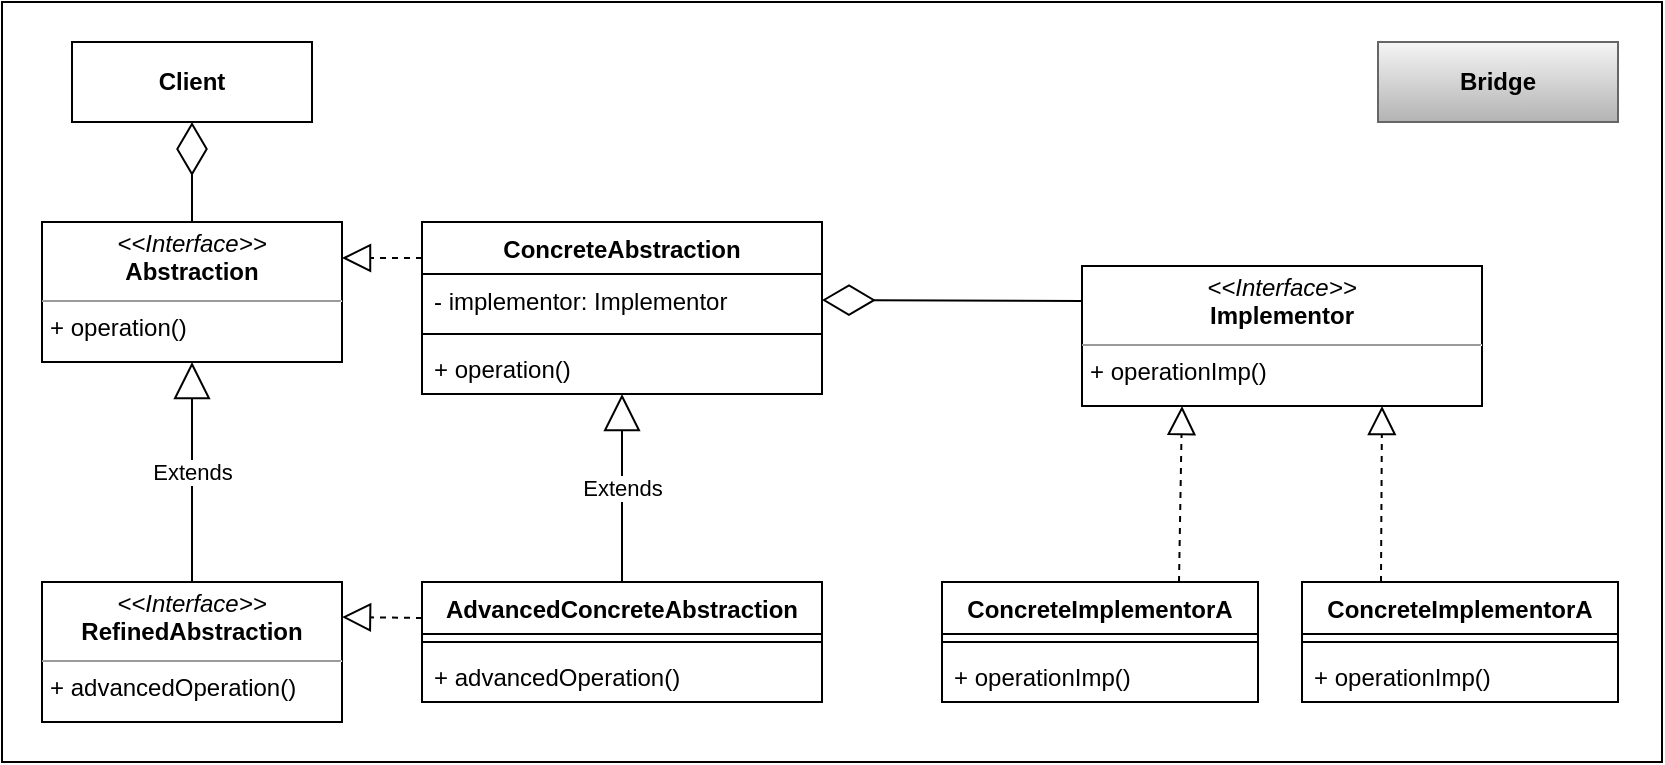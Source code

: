 <mxfile version="13.10.0" type="device"><diagram id="2FXh9ny4t444UZ994ZfJ" name="Page-1"><mxGraphModel dx="1187" dy="732" grid="1" gridSize="10" guides="1" tooltips="1" connect="1" arrows="1" fold="1" page="1" pageScale="1" pageWidth="827" pageHeight="1169" math="0" shadow="0"><root><mxCell id="0"/><mxCell id="1" parent="0"/><mxCell id="p-HigGolbHCfkIP9jMIT-6" value="" style="rounded=0;whiteSpace=wrap;html=1;" vertex="1" parent="1"><mxGeometry x="70" y="90" width="830" height="380" as="geometry"/></mxCell><mxCell id="4IHpVcgJ2WoFDpqDdLAz-3" value="&lt;p style=&quot;margin: 0px ; margin-top: 4px ; text-align: center&quot;&gt;&lt;i&gt;&amp;lt;&amp;lt;Interface&amp;gt;&amp;gt;&lt;/i&gt;&lt;br&gt;&lt;b&gt;Abstraction&lt;/b&gt;&lt;/p&gt;&lt;hr size=&quot;1&quot;&gt;&lt;p style=&quot;margin: 0px ; margin-left: 4px&quot;&gt;&lt;/p&gt;&lt;p style=&quot;margin: 0px ; margin-left: 4px&quot;&gt;+ operation()&lt;/p&gt;" style="verticalAlign=top;align=left;overflow=fill;fontSize=12;fontFamily=Helvetica;html=1;" parent="1" vertex="1"><mxGeometry x="90" y="200" width="150" height="70" as="geometry"/></mxCell><mxCell id="4IHpVcgJ2WoFDpqDdLAz-4" value="&lt;p style=&quot;margin: 0px ; margin-top: 4px ; text-align: center&quot;&gt;&lt;i&gt;&amp;lt;&amp;lt;Interface&amp;gt;&amp;gt;&lt;/i&gt;&lt;br&gt;&lt;b&gt;RefinedAbstraction&lt;/b&gt;&lt;/p&gt;&lt;hr size=&quot;1&quot;&gt;&lt;p style=&quot;margin: 0px ; margin-left: 4px&quot;&gt;&lt;/p&gt;&lt;p style=&quot;margin: 0px ; margin-left: 4px&quot;&gt;+ advancedOperation()&lt;/p&gt;" style="verticalAlign=top;align=left;overflow=fill;fontSize=12;fontFamily=Helvetica;html=1;" parent="1" vertex="1"><mxGeometry x="90" y="380" width="150" height="70" as="geometry"/></mxCell><mxCell id="4IHpVcgJ2WoFDpqDdLAz-5" value="Extends" style="endArrow=block;endSize=16;endFill=0;html=1;entryX=0.5;entryY=1;entryDx=0;entryDy=0;exitX=0.5;exitY=0;exitDx=0;exitDy=0;" parent="1" source="4IHpVcgJ2WoFDpqDdLAz-4" target="4IHpVcgJ2WoFDpqDdLAz-3" edge="1"><mxGeometry width="160" relative="1" as="geometry"><mxPoint x="240" y="520" as="sourcePoint"/><mxPoint x="400" y="520" as="targetPoint"/></mxGeometry></mxCell><mxCell id="4IHpVcgJ2WoFDpqDdLAz-6" value="ConcreteAbstraction" style="swimlane;fontStyle=1;align=center;verticalAlign=top;childLayout=stackLayout;horizontal=1;startSize=26;horizontalStack=0;resizeParent=1;resizeParentMax=0;resizeLast=0;collapsible=1;marginBottom=0;" parent="1" vertex="1"><mxGeometry x="280" y="200" width="200" height="86" as="geometry"/></mxCell><mxCell id="4IHpVcgJ2WoFDpqDdLAz-7" value="- implementor: Implementor" style="text;strokeColor=none;fillColor=none;align=left;verticalAlign=top;spacingLeft=4;spacingRight=4;overflow=hidden;rotatable=0;points=[[0,0.5],[1,0.5]];portConstraint=eastwest;" parent="4IHpVcgJ2WoFDpqDdLAz-6" vertex="1"><mxGeometry y="26" width="200" height="26" as="geometry"/></mxCell><mxCell id="4IHpVcgJ2WoFDpqDdLAz-8" value="" style="line;strokeWidth=1;fillColor=none;align=left;verticalAlign=middle;spacingTop=-1;spacingLeft=3;spacingRight=3;rotatable=0;labelPosition=right;points=[];portConstraint=eastwest;" parent="4IHpVcgJ2WoFDpqDdLAz-6" vertex="1"><mxGeometry y="52" width="200" height="8" as="geometry"/></mxCell><mxCell id="4IHpVcgJ2WoFDpqDdLAz-31" value="+ operation()" style="text;strokeColor=none;fillColor=none;align=left;verticalAlign=top;spacingLeft=4;spacingRight=4;overflow=hidden;rotatable=0;points=[[0,0.5],[1,0.5]];portConstraint=eastwest;" parent="4IHpVcgJ2WoFDpqDdLAz-6" vertex="1"><mxGeometry y="60" width="200" height="26" as="geometry"/></mxCell><mxCell id="4IHpVcgJ2WoFDpqDdLAz-14" value="" style="endArrow=block;dashed=1;endFill=0;endSize=12;html=1;" parent="1" edge="1"><mxGeometry width="160" relative="1" as="geometry"><mxPoint x="280" y="218" as="sourcePoint"/><mxPoint x="240" y="218" as="targetPoint"/></mxGeometry></mxCell><mxCell id="4IHpVcgJ2WoFDpqDdLAz-15" value="AdvancedConcreteAbstraction" style="swimlane;fontStyle=1;align=center;verticalAlign=top;childLayout=stackLayout;horizontal=1;startSize=26;horizontalStack=0;resizeParent=1;resizeParentMax=0;resizeLast=0;collapsible=1;marginBottom=0;" parent="1" vertex="1"><mxGeometry x="280" y="380" width="200" height="60" as="geometry"/></mxCell><mxCell id="4IHpVcgJ2WoFDpqDdLAz-17" value="" style="line;strokeWidth=1;fillColor=none;align=left;verticalAlign=middle;spacingTop=-1;spacingLeft=3;spacingRight=3;rotatable=0;labelPosition=right;points=[];portConstraint=eastwest;" parent="4IHpVcgJ2WoFDpqDdLAz-15" vertex="1"><mxGeometry y="26" width="200" height="8" as="geometry"/></mxCell><mxCell id="4IHpVcgJ2WoFDpqDdLAz-18" value="+ advancedOperation()" style="text;strokeColor=none;fillColor=none;align=left;verticalAlign=top;spacingLeft=4;spacingRight=4;overflow=hidden;rotatable=0;points=[[0,0.5],[1,0.5]];portConstraint=eastwest;" parent="4IHpVcgJ2WoFDpqDdLAz-15" vertex="1"><mxGeometry y="34" width="200" height="26" as="geometry"/></mxCell><mxCell id="4IHpVcgJ2WoFDpqDdLAz-19" value="" style="endArrow=block;dashed=1;endFill=0;endSize=12;html=1;entryX=1;entryY=0.25;entryDx=0;entryDy=0;" parent="1" target="4IHpVcgJ2WoFDpqDdLAz-4" edge="1"><mxGeometry width="160" relative="1" as="geometry"><mxPoint x="280" y="398" as="sourcePoint"/><mxPoint x="400" y="500" as="targetPoint"/></mxGeometry></mxCell><mxCell id="4IHpVcgJ2WoFDpqDdLAz-20" value="Extends" style="endArrow=block;endSize=16;endFill=0;html=1;entryX=0.5;entryY=1;entryDx=0;entryDy=0;entryPerimeter=0;exitX=0.5;exitY=0;exitDx=0;exitDy=0;" parent="1" source="4IHpVcgJ2WoFDpqDdLAz-15" target="4IHpVcgJ2WoFDpqDdLAz-31" edge="1"><mxGeometry width="160" relative="1" as="geometry"><mxPoint x="330" y="580" as="sourcePoint"/><mxPoint x="380" y="312" as="targetPoint"/></mxGeometry></mxCell><mxCell id="4IHpVcgJ2WoFDpqDdLAz-21" value="" style="endArrow=diamondThin;endFill=0;endSize=24;html=1;exitX=0.5;exitY=0;exitDx=0;exitDy=0;entryX=0.5;entryY=1;entryDx=0;entryDy=0;" parent="1" source="4IHpVcgJ2WoFDpqDdLAz-3" target="p-HigGolbHCfkIP9jMIT-2" edge="1"><mxGeometry width="160" relative="1" as="geometry"><mxPoint x="420" y="70" as="sourcePoint"/><mxPoint x="165" y="120" as="targetPoint"/></mxGeometry></mxCell><mxCell id="4IHpVcgJ2WoFDpqDdLAz-22" value="&lt;p style=&quot;margin: 0px ; margin-top: 4px ; text-align: center&quot;&gt;&lt;i&gt;&amp;lt;&amp;lt;Interface&amp;gt;&amp;gt;&lt;/i&gt;&lt;br&gt;&lt;b&gt;Implementor&lt;/b&gt;&lt;/p&gt;&lt;hr size=&quot;1&quot;&gt;&lt;p style=&quot;margin: 0px ; margin-left: 4px&quot;&gt;+ operationImp()&lt;/p&gt;" style="verticalAlign=top;align=left;overflow=fill;fontSize=12;fontFamily=Helvetica;html=1;" parent="1" vertex="1"><mxGeometry x="610" y="222" width="200" height="70" as="geometry"/></mxCell><mxCell id="4IHpVcgJ2WoFDpqDdLAz-23" value="" style="endArrow=diamondThin;endFill=0;endSize=24;html=1;entryX=1;entryY=0.5;entryDx=0;entryDy=0;exitX=0;exitY=0.25;exitDx=0;exitDy=0;" parent="1" source="4IHpVcgJ2WoFDpqDdLAz-22" target="4IHpVcgJ2WoFDpqDdLAz-7" edge="1"><mxGeometry width="160" relative="1" as="geometry"><mxPoint x="680" y="239" as="sourcePoint"/><mxPoint x="710" y="110" as="targetPoint"/></mxGeometry></mxCell><mxCell id="4IHpVcgJ2WoFDpqDdLAz-24" value="ConcreteImplementorA" style="swimlane;fontStyle=1;align=center;verticalAlign=top;childLayout=stackLayout;horizontal=1;startSize=26;horizontalStack=0;resizeParent=1;resizeParentMax=0;resizeLast=0;collapsible=1;marginBottom=0;" parent="1" vertex="1"><mxGeometry x="540" y="380" width="158" height="60" as="geometry"/></mxCell><mxCell id="4IHpVcgJ2WoFDpqDdLAz-26" value="" style="line;strokeWidth=1;fillColor=none;align=left;verticalAlign=middle;spacingTop=-1;spacingLeft=3;spacingRight=3;rotatable=0;labelPosition=right;points=[];portConstraint=eastwest;" parent="4IHpVcgJ2WoFDpqDdLAz-24" vertex="1"><mxGeometry y="26" width="158" height="8" as="geometry"/></mxCell><mxCell id="4IHpVcgJ2WoFDpqDdLAz-28" value="+ operationImp()" style="text;strokeColor=none;fillColor=none;align=left;verticalAlign=top;spacingLeft=4;spacingRight=4;overflow=hidden;rotatable=0;points=[[0,0.5],[1,0.5]];portConstraint=eastwest;" parent="4IHpVcgJ2WoFDpqDdLAz-24" vertex="1"><mxGeometry y="34" width="158" height="26" as="geometry"/></mxCell><mxCell id="4IHpVcgJ2WoFDpqDdLAz-52" value="" style="endArrow=block;dashed=1;endFill=0;endSize=12;html=1;entryX=0.25;entryY=1;entryDx=0;entryDy=0;exitX=0.75;exitY=0;exitDx=0;exitDy=0;" parent="1" source="4IHpVcgJ2WoFDpqDdLAz-24" target="4IHpVcgJ2WoFDpqDdLAz-22" edge="1"><mxGeometry width="160" relative="1" as="geometry"><mxPoint x="620" y="410" as="sourcePoint"/><mxPoint x="780" y="410" as="targetPoint"/></mxGeometry></mxCell><mxCell id="4IHpVcgJ2WoFDpqDdLAz-53" value="" style="endArrow=block;dashed=1;endFill=0;endSize=12;html=1;entryX=0.75;entryY=1;entryDx=0;entryDy=0;exitX=0.25;exitY=0;exitDx=0;exitDy=0;" parent="1" source="p-HigGolbHCfkIP9jMIT-3" target="4IHpVcgJ2WoFDpqDdLAz-22" edge="1"><mxGeometry width="160" relative="1" as="geometry"><mxPoint x="900.5" y="440" as="sourcePoint"/><mxPoint x="940" y="380" as="targetPoint"/></mxGeometry></mxCell><mxCell id="p-HigGolbHCfkIP9jMIT-2" value="Client" style="rounded=0;whiteSpace=wrap;html=1;fontStyle=1" vertex="1" parent="1"><mxGeometry x="105" y="110" width="120" height="40" as="geometry"/></mxCell><mxCell id="p-HigGolbHCfkIP9jMIT-3" value="ConcreteImplementorA" style="swimlane;fontStyle=1;align=center;verticalAlign=top;childLayout=stackLayout;horizontal=1;startSize=26;horizontalStack=0;resizeParent=1;resizeParentMax=0;resizeLast=0;collapsible=1;marginBottom=0;" vertex="1" parent="1"><mxGeometry x="720" y="380" width="158" height="60" as="geometry"/></mxCell><mxCell id="p-HigGolbHCfkIP9jMIT-4" value="" style="line;strokeWidth=1;fillColor=none;align=left;verticalAlign=middle;spacingTop=-1;spacingLeft=3;spacingRight=3;rotatable=0;labelPosition=right;points=[];portConstraint=eastwest;" vertex="1" parent="p-HigGolbHCfkIP9jMIT-3"><mxGeometry y="26" width="158" height="8" as="geometry"/></mxCell><mxCell id="p-HigGolbHCfkIP9jMIT-5" value="+ operationImp()" style="text;strokeColor=none;fillColor=none;align=left;verticalAlign=top;spacingLeft=4;spacingRight=4;overflow=hidden;rotatable=0;points=[[0,0.5],[1,0.5]];portConstraint=eastwest;" vertex="1" parent="p-HigGolbHCfkIP9jMIT-3"><mxGeometry y="34" width="158" height="26" as="geometry"/></mxCell><mxCell id="p-HigGolbHCfkIP9jMIT-7" value="Bridge" style="rounded=0;whiteSpace=wrap;html=1;fontStyle=1;gradientColor=#b3b3b3;fillColor=#f5f5f5;strokeColor=#666666;" vertex="1" parent="1"><mxGeometry x="758" y="110" width="120" height="40" as="geometry"/></mxCell></root></mxGraphModel></diagram></mxfile>
